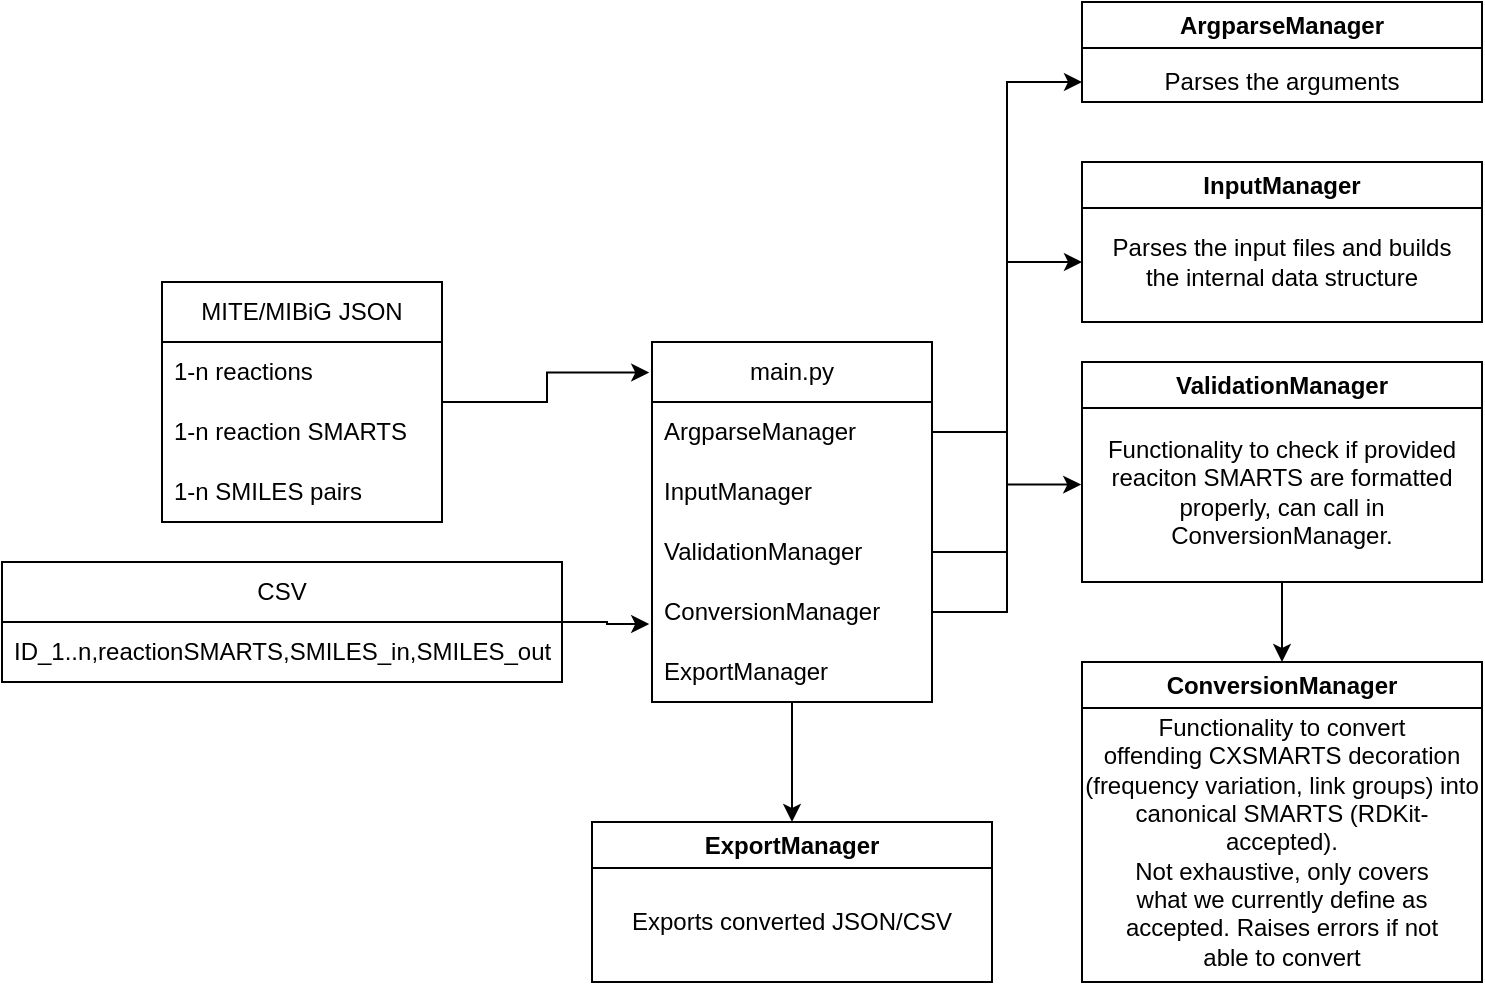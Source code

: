<mxfile version="24.4.6" type="device">
  <diagram name="Page-1" id="HxHoh4WMnnDUh0jbaZsU">
    <mxGraphModel dx="947" dy="507" grid="1" gridSize="10" guides="1" tooltips="1" connect="1" arrows="1" fold="1" page="1" pageScale="1" pageWidth="850" pageHeight="1100" math="0" shadow="0">
      <root>
        <mxCell id="0" />
        <mxCell id="1" parent="0" />
        <mxCell id="wpEkIMy5H3dN2Coin1XA-46" style="edgeStyle=orthogonalEdgeStyle;rounded=0;orthogonalLoop=1;jettySize=auto;html=1;entryX=0.5;entryY=0;entryDx=0;entryDy=0;" edge="1" parent="1" source="wpEkIMy5H3dN2Coin1XA-2" target="wpEkIMy5H3dN2Coin1XA-44">
          <mxGeometry relative="1" as="geometry" />
        </mxCell>
        <mxCell id="wpEkIMy5H3dN2Coin1XA-2" value="main.py" style="swimlane;fontStyle=0;childLayout=stackLayout;horizontal=1;startSize=30;horizontalStack=0;resizeParent=1;resizeParentMax=0;resizeLast=0;collapsible=1;marginBottom=0;whiteSpace=wrap;html=1;" vertex="1" parent="1">
          <mxGeometry x="355" y="280" width="140" height="180" as="geometry">
            <mxRectangle x="340" y="300" width="80" height="30" as="alternateBounds" />
          </mxGeometry>
        </mxCell>
        <mxCell id="wpEkIMy5H3dN2Coin1XA-3" value="ArgparseManager" style="text;strokeColor=none;fillColor=none;align=left;verticalAlign=middle;spacingLeft=4;spacingRight=4;overflow=hidden;points=[[0,0.5],[1,0.5]];portConstraint=eastwest;rotatable=0;whiteSpace=wrap;html=1;" vertex="1" parent="wpEkIMy5H3dN2Coin1XA-2">
          <mxGeometry y="30" width="140" height="30" as="geometry" />
        </mxCell>
        <mxCell id="wpEkIMy5H3dN2Coin1XA-7" value="InputManager" style="text;strokeColor=none;fillColor=none;align=left;verticalAlign=middle;spacingLeft=4;spacingRight=4;overflow=hidden;points=[[0,0.5],[1,0.5]];portConstraint=eastwest;rotatable=0;whiteSpace=wrap;html=1;" vertex="1" parent="wpEkIMy5H3dN2Coin1XA-2">
          <mxGeometry y="60" width="140" height="30" as="geometry" />
        </mxCell>
        <mxCell id="wpEkIMy5H3dN2Coin1XA-4" value="ValidationManager" style="text;strokeColor=none;fillColor=none;align=left;verticalAlign=middle;spacingLeft=4;spacingRight=4;overflow=hidden;points=[[0,0.5],[1,0.5]];portConstraint=eastwest;rotatable=0;whiteSpace=wrap;html=1;" vertex="1" parent="wpEkIMy5H3dN2Coin1XA-2">
          <mxGeometry y="90" width="140" height="30" as="geometry" />
        </mxCell>
        <mxCell id="wpEkIMy5H3dN2Coin1XA-5" value="ConversionManager" style="text;strokeColor=none;fillColor=none;align=left;verticalAlign=middle;spacingLeft=4;spacingRight=4;overflow=hidden;points=[[0,0.5],[1,0.5]];portConstraint=eastwest;rotatable=0;whiteSpace=wrap;html=1;" vertex="1" parent="wpEkIMy5H3dN2Coin1XA-2">
          <mxGeometry y="120" width="140" height="30" as="geometry" />
        </mxCell>
        <mxCell id="wpEkIMy5H3dN2Coin1XA-6" value="ExportManager" style="text;strokeColor=none;fillColor=none;align=left;verticalAlign=middle;spacingLeft=4;spacingRight=4;overflow=hidden;points=[[0,0.5],[1,0.5]];portConstraint=eastwest;rotatable=0;whiteSpace=wrap;html=1;" vertex="1" parent="wpEkIMy5H3dN2Coin1XA-2">
          <mxGeometry y="150" width="140" height="30" as="geometry" />
        </mxCell>
        <mxCell id="wpEkIMy5H3dN2Coin1XA-11" value="MITE/MIBiG JSON" style="swimlane;fontStyle=0;childLayout=stackLayout;horizontal=1;startSize=30;horizontalStack=0;resizeParent=1;resizeParentMax=0;resizeLast=0;collapsible=1;marginBottom=0;whiteSpace=wrap;html=1;" vertex="1" parent="1">
          <mxGeometry x="110" y="250" width="140" height="120" as="geometry" />
        </mxCell>
        <mxCell id="wpEkIMy5H3dN2Coin1XA-12" value="1-n reactions" style="text;strokeColor=none;fillColor=none;align=left;verticalAlign=middle;spacingLeft=4;spacingRight=4;overflow=hidden;points=[[0,0.5],[1,0.5]];portConstraint=eastwest;rotatable=0;whiteSpace=wrap;html=1;" vertex="1" parent="wpEkIMy5H3dN2Coin1XA-11">
          <mxGeometry y="30" width="140" height="30" as="geometry" />
        </mxCell>
        <mxCell id="wpEkIMy5H3dN2Coin1XA-13" value="1-n reaction SMARTS" style="text;strokeColor=none;fillColor=none;align=left;verticalAlign=middle;spacingLeft=4;spacingRight=4;overflow=hidden;points=[[0,0.5],[1,0.5]];portConstraint=eastwest;rotatable=0;whiteSpace=wrap;html=1;" vertex="1" parent="wpEkIMy5H3dN2Coin1XA-11">
          <mxGeometry y="60" width="140" height="30" as="geometry" />
        </mxCell>
        <mxCell id="wpEkIMy5H3dN2Coin1XA-14" value="1-n SMILES pairs" style="text;strokeColor=none;fillColor=none;align=left;verticalAlign=middle;spacingLeft=4;spacingRight=4;overflow=hidden;points=[[0,0.5],[1,0.5]];portConstraint=eastwest;rotatable=0;whiteSpace=wrap;html=1;" vertex="1" parent="wpEkIMy5H3dN2Coin1XA-11">
          <mxGeometry y="90" width="140" height="30" as="geometry" />
        </mxCell>
        <mxCell id="wpEkIMy5H3dN2Coin1XA-15" value="CSV" style="swimlane;fontStyle=0;childLayout=stackLayout;horizontal=1;startSize=30;horizontalStack=0;resizeParent=1;resizeParentMax=0;resizeLast=0;collapsible=1;marginBottom=0;whiteSpace=wrap;html=1;" vertex="1" parent="1">
          <mxGeometry x="30" y="390" width="280" height="60" as="geometry" />
        </mxCell>
        <mxCell id="wpEkIMy5H3dN2Coin1XA-16" value="ID_1..n,reactionSMARTS,SMILES_in,SMILES_out " style="text;strokeColor=none;fillColor=none;align=left;verticalAlign=middle;spacingLeft=4;spacingRight=4;overflow=hidden;points=[[0,0.5],[1,0.5]];portConstraint=eastwest;rotatable=0;whiteSpace=wrap;html=1;" vertex="1" parent="wpEkIMy5H3dN2Coin1XA-15">
          <mxGeometry y="30" width="280" height="30" as="geometry" />
        </mxCell>
        <mxCell id="wpEkIMy5H3dN2Coin1XA-22" style="edgeStyle=orthogonalEdgeStyle;rounded=0;orthogonalLoop=1;jettySize=auto;html=1;entryX=-0.01;entryY=0.7;entryDx=0;entryDy=0;entryPerimeter=0;" edge="1" parent="1" source="wpEkIMy5H3dN2Coin1XA-15" target="wpEkIMy5H3dN2Coin1XA-5">
          <mxGeometry relative="1" as="geometry" />
        </mxCell>
        <mxCell id="wpEkIMy5H3dN2Coin1XA-23" style="edgeStyle=orthogonalEdgeStyle;rounded=0;orthogonalLoop=1;jettySize=auto;html=1;entryX=-0.01;entryY=0.085;entryDx=0;entryDy=0;entryPerimeter=0;" edge="1" parent="1" source="wpEkIMy5H3dN2Coin1XA-11" target="wpEkIMy5H3dN2Coin1XA-2">
          <mxGeometry relative="1" as="geometry" />
        </mxCell>
        <mxCell id="wpEkIMy5H3dN2Coin1XA-24" value="ArgparseManager" style="swimlane;whiteSpace=wrap;html=1;" vertex="1" parent="1">
          <mxGeometry x="570" y="110" width="200" height="50" as="geometry" />
        </mxCell>
        <mxCell id="wpEkIMy5H3dN2Coin1XA-26" value="Parses the arguments" style="text;html=1;align=center;verticalAlign=middle;whiteSpace=wrap;rounded=0;" vertex="1" parent="wpEkIMy5H3dN2Coin1XA-24">
          <mxGeometry y="20" width="200" height="40" as="geometry" />
        </mxCell>
        <mxCell id="wpEkIMy5H3dN2Coin1XA-27" value="InputManager" style="swimlane;whiteSpace=wrap;html=1;" vertex="1" parent="1">
          <mxGeometry x="570" y="190" width="200" height="80" as="geometry" />
        </mxCell>
        <mxCell id="wpEkIMy5H3dN2Coin1XA-28" value="&lt;div&gt;Parses the input files and builds&lt;/div&gt;&lt;div&gt;the internal data structure&lt;br&gt;&lt;/div&gt;" style="text;html=1;align=center;verticalAlign=middle;whiteSpace=wrap;rounded=0;" vertex="1" parent="wpEkIMy5H3dN2Coin1XA-27">
          <mxGeometry y="20" width="200" height="60" as="geometry" />
        </mxCell>
        <mxCell id="wpEkIMy5H3dN2Coin1XA-29" value="ValidationManager" style="swimlane;whiteSpace=wrap;html=1;" vertex="1" parent="1">
          <mxGeometry x="570" y="290" width="200" height="110" as="geometry" />
        </mxCell>
        <mxCell id="wpEkIMy5H3dN2Coin1XA-30" value="&lt;div&gt;Functionality to check if provided&lt;/div&gt;&lt;div&gt;reaciton SMARTS are formatted&lt;/div&gt;&lt;div&gt;properly, can call in&lt;/div&gt;&lt;div&gt;ConversionManager.&lt;/div&gt;" style="text;html=1;align=center;verticalAlign=middle;whiteSpace=wrap;rounded=0;" vertex="1" parent="wpEkIMy5H3dN2Coin1XA-29">
          <mxGeometry y="20" width="200" height="90" as="geometry" />
        </mxCell>
        <mxCell id="wpEkIMy5H3dN2Coin1XA-34" value="ConversionManager" style="swimlane;whiteSpace=wrap;html=1;" vertex="1" parent="1">
          <mxGeometry x="570" y="440" width="200" height="160" as="geometry" />
        </mxCell>
        <mxCell id="wpEkIMy5H3dN2Coin1XA-35" value="&lt;div&gt;Functionality to convert&lt;/div&gt;&lt;div&gt;offending CXSMARTS decoration&lt;/div&gt;&lt;div&gt;(frequency variation, link groups) into canonical SMARTS (RDKit-accepted).&lt;/div&gt;&lt;div&gt;Not exhaustive, only covers &lt;br&gt;&lt;/div&gt;&lt;div&gt;what we currently define as &lt;br&gt;&lt;/div&gt;&lt;div&gt;accepted. Raises errors if not &lt;br&gt;&lt;/div&gt;able to convert" style="text;html=1;align=center;verticalAlign=middle;whiteSpace=wrap;rounded=0;" vertex="1" parent="wpEkIMy5H3dN2Coin1XA-34">
          <mxGeometry y="20" width="200" height="140" as="geometry" />
        </mxCell>
        <mxCell id="wpEkIMy5H3dN2Coin1XA-37" style="edgeStyle=orthogonalEdgeStyle;rounded=0;orthogonalLoop=1;jettySize=auto;html=1;entryX=0.5;entryY=0;entryDx=0;entryDy=0;" edge="1" parent="1" source="wpEkIMy5H3dN2Coin1XA-30" target="wpEkIMy5H3dN2Coin1XA-34">
          <mxGeometry relative="1" as="geometry" />
        </mxCell>
        <mxCell id="wpEkIMy5H3dN2Coin1XA-40" style="edgeStyle=orthogonalEdgeStyle;rounded=0;orthogonalLoop=1;jettySize=auto;html=1;entryX=0;entryY=0.5;entryDx=0;entryDy=0;" edge="1" parent="1" source="wpEkIMy5H3dN2Coin1XA-3" target="wpEkIMy5H3dN2Coin1XA-26">
          <mxGeometry relative="1" as="geometry" />
        </mxCell>
        <mxCell id="wpEkIMy5H3dN2Coin1XA-41" style="edgeStyle=orthogonalEdgeStyle;rounded=0;orthogonalLoop=1;jettySize=auto;html=1;entryX=0;entryY=0.5;entryDx=0;entryDy=0;" edge="1" parent="1" source="wpEkIMy5H3dN2Coin1XA-4" target="wpEkIMy5H3dN2Coin1XA-28">
          <mxGeometry relative="1" as="geometry" />
        </mxCell>
        <mxCell id="wpEkIMy5H3dN2Coin1XA-42" style="edgeStyle=orthogonalEdgeStyle;rounded=0;orthogonalLoop=1;jettySize=auto;html=1;entryX=-0.002;entryY=0.459;entryDx=0;entryDy=0;entryPerimeter=0;" edge="1" parent="1" source="wpEkIMy5H3dN2Coin1XA-5" target="wpEkIMy5H3dN2Coin1XA-30">
          <mxGeometry relative="1" as="geometry" />
        </mxCell>
        <mxCell id="wpEkIMy5H3dN2Coin1XA-44" value="ExportManager" style="swimlane;whiteSpace=wrap;html=1;" vertex="1" parent="1">
          <mxGeometry x="325" y="520" width="200" height="80" as="geometry" />
        </mxCell>
        <mxCell id="wpEkIMy5H3dN2Coin1XA-45" value="Exports converted JSON/CSV" style="text;html=1;align=center;verticalAlign=middle;whiteSpace=wrap;rounded=0;" vertex="1" parent="wpEkIMy5H3dN2Coin1XA-44">
          <mxGeometry y="20" width="200" height="60" as="geometry" />
        </mxCell>
      </root>
    </mxGraphModel>
  </diagram>
</mxfile>

